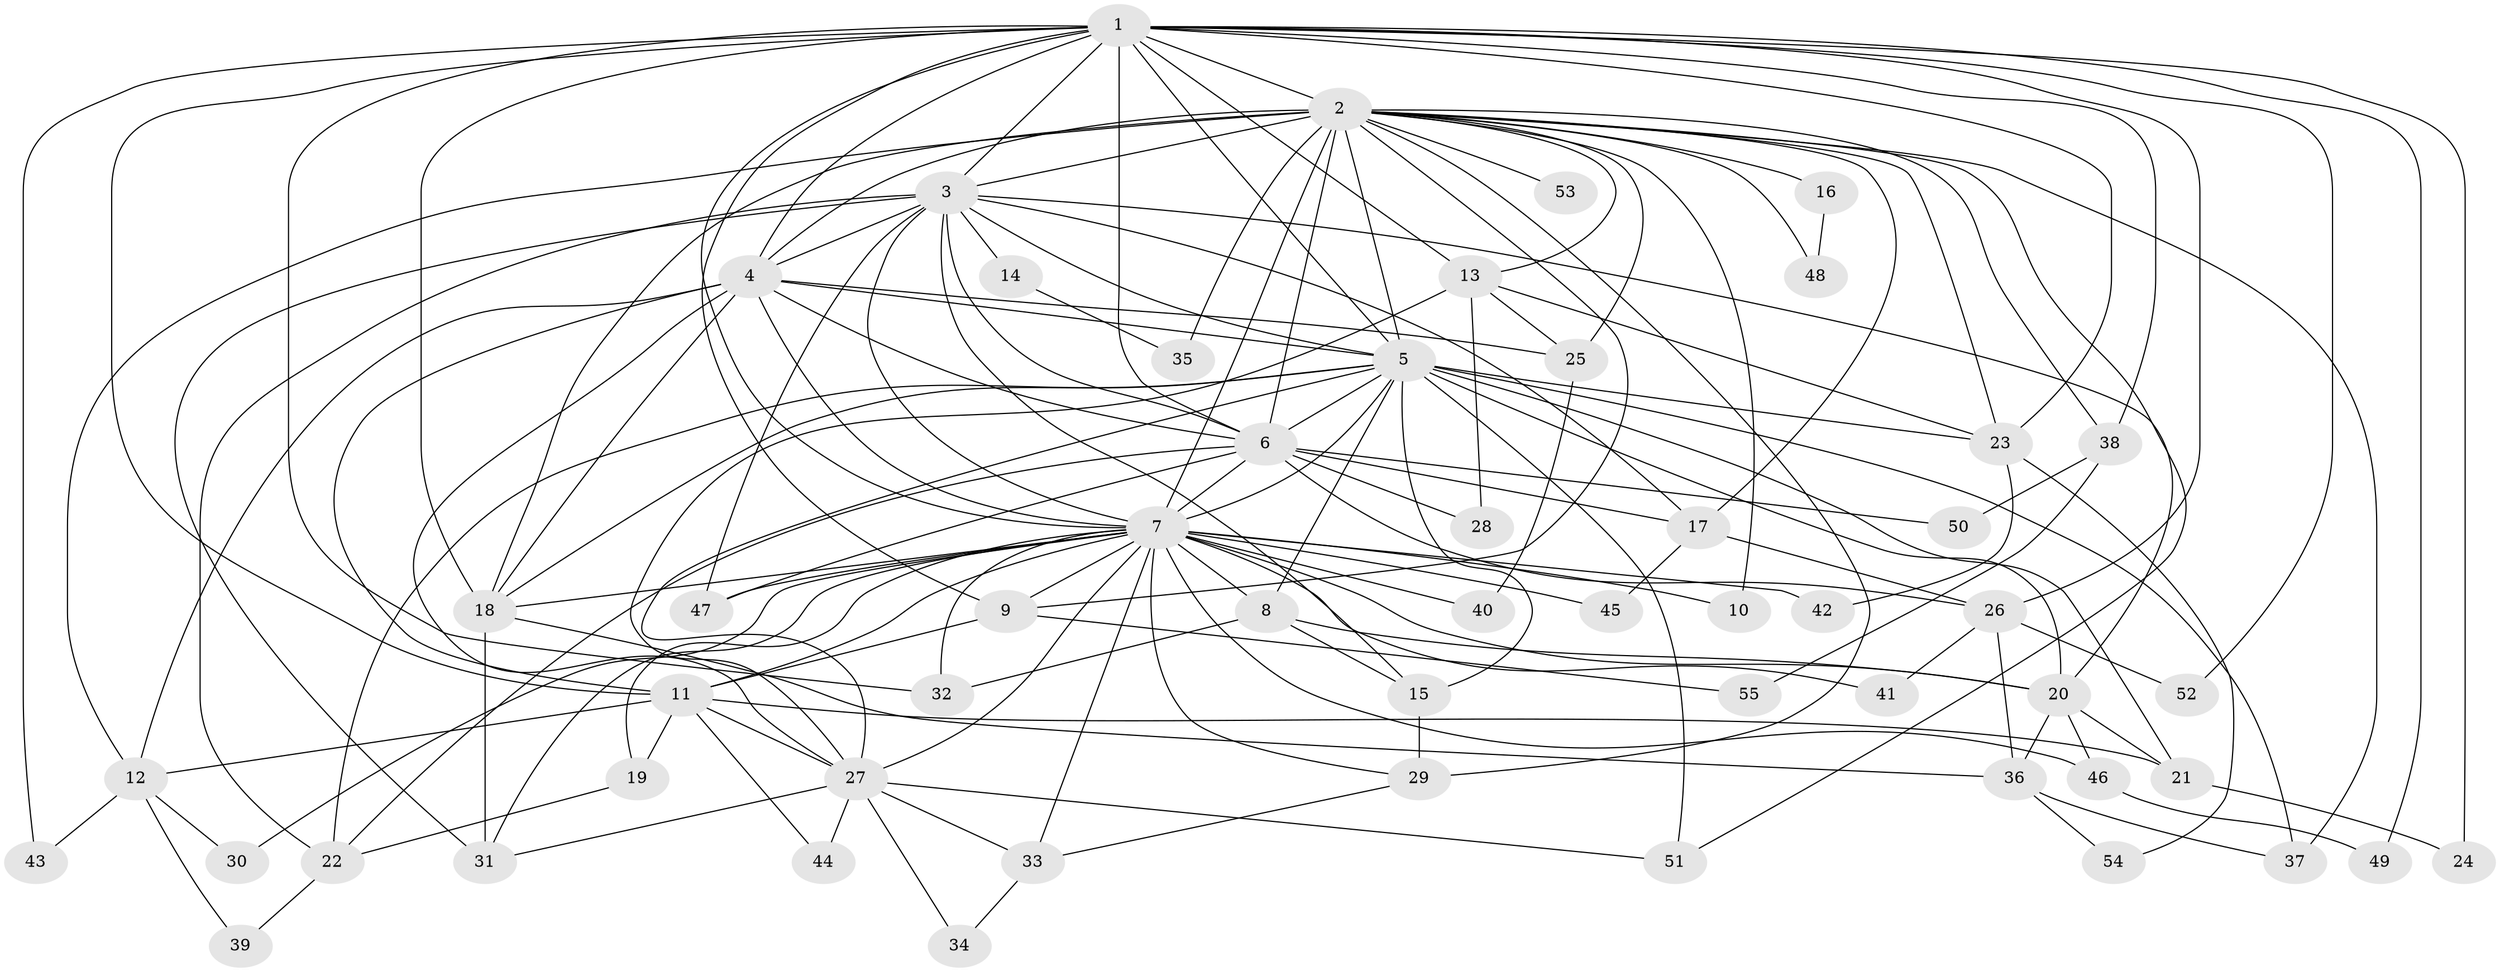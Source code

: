 // original degree distribution, {25: 0.009174311926605505, 20: 0.01834862385321101, 19: 0.009174311926605505, 16: 0.027522935779816515, 15: 0.009174311926605505, 22: 0.009174311926605505, 28: 0.009174311926605505, 2: 0.5229357798165137, 5: 0.027522935779816515, 3: 0.1651376146788991, 8: 0.009174311926605505, 6: 0.045871559633027525, 4: 0.11926605504587157, 7: 0.009174311926605505, 9: 0.009174311926605505}
// Generated by graph-tools (version 1.1) at 2025/35/03/09/25 02:35:05]
// undirected, 55 vertices, 144 edges
graph export_dot {
graph [start="1"]
  node [color=gray90,style=filled];
  1;
  2;
  3;
  4;
  5;
  6;
  7;
  8;
  9;
  10;
  11;
  12;
  13;
  14;
  15;
  16;
  17;
  18;
  19;
  20;
  21;
  22;
  23;
  24;
  25;
  26;
  27;
  28;
  29;
  30;
  31;
  32;
  33;
  34;
  35;
  36;
  37;
  38;
  39;
  40;
  41;
  42;
  43;
  44;
  45;
  46;
  47;
  48;
  49;
  50;
  51;
  52;
  53;
  54;
  55;
  1 -- 2 [weight=1.0];
  1 -- 3 [weight=1.0];
  1 -- 4 [weight=2.0];
  1 -- 5 [weight=2.0];
  1 -- 6 [weight=3.0];
  1 -- 7 [weight=2.0];
  1 -- 9 [weight=1.0];
  1 -- 11 [weight=2.0];
  1 -- 13 [weight=1.0];
  1 -- 18 [weight=1.0];
  1 -- 23 [weight=1.0];
  1 -- 24 [weight=1.0];
  1 -- 26 [weight=1.0];
  1 -- 32 [weight=1.0];
  1 -- 38 [weight=1.0];
  1 -- 43 [weight=1.0];
  1 -- 49 [weight=1.0];
  1 -- 52 [weight=1.0];
  2 -- 3 [weight=2.0];
  2 -- 4 [weight=2.0];
  2 -- 5 [weight=4.0];
  2 -- 6 [weight=11.0];
  2 -- 7 [weight=5.0];
  2 -- 9 [weight=1.0];
  2 -- 10 [weight=1.0];
  2 -- 12 [weight=1.0];
  2 -- 13 [weight=1.0];
  2 -- 16 [weight=1.0];
  2 -- 17 [weight=1.0];
  2 -- 18 [weight=1.0];
  2 -- 23 [weight=1.0];
  2 -- 25 [weight=1.0];
  2 -- 29 [weight=1.0];
  2 -- 35 [weight=1.0];
  2 -- 37 [weight=1.0];
  2 -- 38 [weight=1.0];
  2 -- 48 [weight=1.0];
  2 -- 51 [weight=1.0];
  2 -- 53 [weight=2.0];
  3 -- 4 [weight=1.0];
  3 -- 5 [weight=2.0];
  3 -- 6 [weight=3.0];
  3 -- 7 [weight=3.0];
  3 -- 14 [weight=1.0];
  3 -- 15 [weight=1.0];
  3 -- 17 [weight=1.0];
  3 -- 20 [weight=1.0];
  3 -- 22 [weight=1.0];
  3 -- 31 [weight=1.0];
  3 -- 47 [weight=1.0];
  4 -- 5 [weight=3.0];
  4 -- 6 [weight=2.0];
  4 -- 7 [weight=2.0];
  4 -- 11 [weight=1.0];
  4 -- 12 [weight=1.0];
  4 -- 18 [weight=1.0];
  4 -- 25 [weight=1.0];
  4 -- 27 [weight=1.0];
  5 -- 6 [weight=4.0];
  5 -- 7 [weight=4.0];
  5 -- 8 [weight=1.0];
  5 -- 15 [weight=2.0];
  5 -- 18 [weight=1.0];
  5 -- 20 [weight=1.0];
  5 -- 21 [weight=1.0];
  5 -- 22 [weight=1.0];
  5 -- 23 [weight=1.0];
  5 -- 27 [weight=1.0];
  5 -- 37 [weight=1.0];
  5 -- 51 [weight=2.0];
  6 -- 7 [weight=4.0];
  6 -- 17 [weight=2.0];
  6 -- 22 [weight=1.0];
  6 -- 26 [weight=1.0];
  6 -- 28 [weight=1.0];
  6 -- 47 [weight=1.0];
  6 -- 50 [weight=1.0];
  7 -- 8 [weight=1.0];
  7 -- 9 [weight=1.0];
  7 -- 10 [weight=1.0];
  7 -- 11 [weight=1.0];
  7 -- 18 [weight=1.0];
  7 -- 19 [weight=1.0];
  7 -- 20 [weight=1.0];
  7 -- 27 [weight=1.0];
  7 -- 29 [weight=1.0];
  7 -- 30 [weight=1.0];
  7 -- 31 [weight=1.0];
  7 -- 32 [weight=2.0];
  7 -- 33 [weight=1.0];
  7 -- 40 [weight=1.0];
  7 -- 41 [weight=1.0];
  7 -- 42 [weight=1.0];
  7 -- 45 [weight=1.0];
  7 -- 46 [weight=1.0];
  7 -- 47 [weight=1.0];
  8 -- 15 [weight=1.0];
  8 -- 20 [weight=2.0];
  8 -- 32 [weight=1.0];
  9 -- 11 [weight=1.0];
  9 -- 55 [weight=1.0];
  11 -- 12 [weight=1.0];
  11 -- 19 [weight=1.0];
  11 -- 21 [weight=1.0];
  11 -- 27 [weight=1.0];
  11 -- 44 [weight=1.0];
  12 -- 30 [weight=1.0];
  12 -- 39 [weight=1.0];
  12 -- 43 [weight=1.0];
  13 -- 23 [weight=1.0];
  13 -- 25 [weight=1.0];
  13 -- 27 [weight=1.0];
  13 -- 28 [weight=1.0];
  14 -- 35 [weight=1.0];
  15 -- 29 [weight=2.0];
  16 -- 48 [weight=1.0];
  17 -- 26 [weight=1.0];
  17 -- 45 [weight=1.0];
  18 -- 31 [weight=3.0];
  18 -- 36 [weight=1.0];
  19 -- 22 [weight=1.0];
  20 -- 21 [weight=1.0];
  20 -- 36 [weight=1.0];
  20 -- 46 [weight=1.0];
  21 -- 24 [weight=1.0];
  22 -- 39 [weight=1.0];
  23 -- 42 [weight=1.0];
  23 -- 54 [weight=1.0];
  25 -- 40 [weight=1.0];
  26 -- 36 [weight=1.0];
  26 -- 41 [weight=1.0];
  26 -- 52 [weight=1.0];
  27 -- 31 [weight=1.0];
  27 -- 33 [weight=1.0];
  27 -- 34 [weight=1.0];
  27 -- 44 [weight=1.0];
  27 -- 51 [weight=1.0];
  29 -- 33 [weight=1.0];
  33 -- 34 [weight=1.0];
  36 -- 37 [weight=1.0];
  36 -- 54 [weight=1.0];
  38 -- 50 [weight=1.0];
  38 -- 55 [weight=1.0];
  46 -- 49 [weight=1.0];
}
